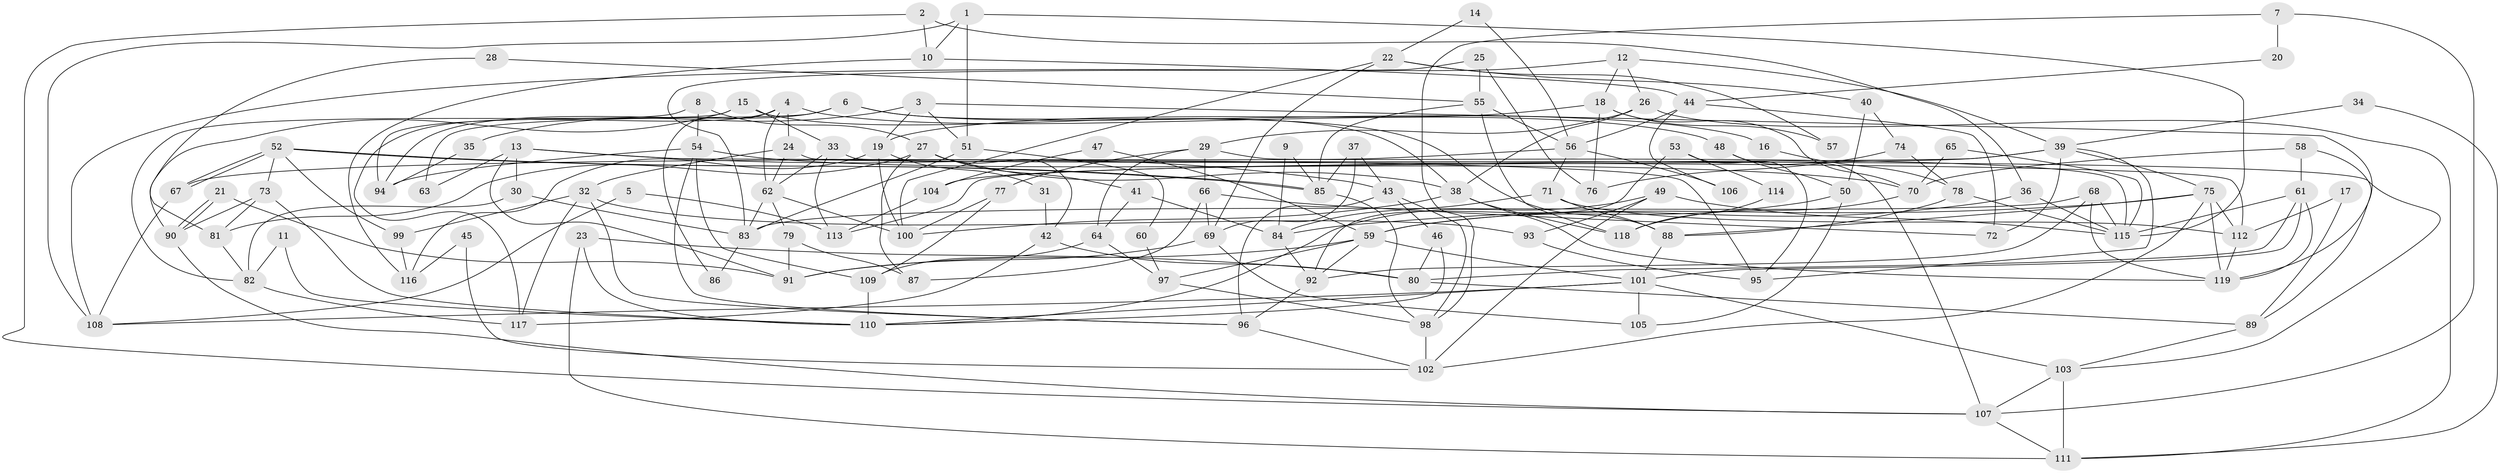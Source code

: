 // Generated by graph-tools (version 1.1) at 2025/14/03/09/25 04:14:49]
// undirected, 119 vertices, 238 edges
graph export_dot {
graph [start="1"]
  node [color=gray90,style=filled];
  1;
  2;
  3;
  4;
  5;
  6;
  7;
  8;
  9;
  10;
  11;
  12;
  13;
  14;
  15;
  16;
  17;
  18;
  19;
  20;
  21;
  22;
  23;
  24;
  25;
  26;
  27;
  28;
  29;
  30;
  31;
  32;
  33;
  34;
  35;
  36;
  37;
  38;
  39;
  40;
  41;
  42;
  43;
  44;
  45;
  46;
  47;
  48;
  49;
  50;
  51;
  52;
  53;
  54;
  55;
  56;
  57;
  58;
  59;
  60;
  61;
  62;
  63;
  64;
  65;
  66;
  67;
  68;
  69;
  70;
  71;
  72;
  73;
  74;
  75;
  76;
  77;
  78;
  79;
  80;
  81;
  82;
  83;
  84;
  85;
  86;
  87;
  88;
  89;
  90;
  91;
  92;
  93;
  94;
  95;
  96;
  97;
  98;
  99;
  100;
  101;
  102;
  103;
  104;
  105;
  106;
  107;
  108;
  109;
  110;
  111;
  112;
  113;
  114;
  115;
  116;
  117;
  118;
  119;
  1 -- 10;
  1 -- 108;
  1 -- 51;
  1 -- 115;
  2 -- 36;
  2 -- 107;
  2 -- 10;
  3 -- 119;
  3 -- 51;
  3 -- 19;
  3 -- 35;
  4 -- 24;
  4 -- 62;
  4 -- 48;
  4 -- 86;
  4 -- 117;
  5 -- 113;
  5 -- 108;
  6 -- 88;
  6 -- 94;
  6 -- 16;
  6 -- 63;
  7 -- 107;
  7 -- 98;
  7 -- 20;
  8 -- 27;
  8 -- 54;
  8 -- 82;
  9 -- 85;
  9 -- 84;
  10 -- 116;
  10 -- 44;
  11 -- 82;
  11 -- 110;
  12 -- 108;
  12 -- 26;
  12 -- 18;
  12 -- 39;
  13 -- 95;
  13 -- 91;
  13 -- 30;
  13 -- 43;
  13 -- 63;
  14 -- 22;
  14 -- 56;
  15 -- 90;
  15 -- 38;
  15 -- 33;
  15 -- 94;
  16 -- 78;
  17 -- 112;
  17 -- 89;
  18 -- 70;
  18 -- 19;
  18 -- 57;
  18 -- 76;
  19 -- 31;
  19 -- 100;
  19 -- 116;
  20 -- 44;
  21 -- 90;
  21 -- 90;
  21 -- 91;
  22 -- 100;
  22 -- 69;
  22 -- 40;
  22 -- 57;
  23 -- 110;
  23 -- 80;
  23 -- 111;
  24 -- 32;
  24 -- 103;
  24 -- 62;
  25 -- 55;
  25 -- 83;
  25 -- 76;
  26 -- 29;
  26 -- 111;
  26 -- 38;
  27 -- 38;
  27 -- 81;
  27 -- 41;
  27 -- 42;
  27 -- 87;
  28 -- 55;
  28 -- 81;
  29 -- 66;
  29 -- 115;
  29 -- 64;
  29 -- 77;
  30 -- 83;
  30 -- 82;
  31 -- 42;
  32 -- 117;
  32 -- 96;
  32 -- 93;
  32 -- 99;
  33 -- 62;
  33 -- 112;
  33 -- 113;
  34 -- 111;
  34 -- 39;
  35 -- 94;
  36 -- 115;
  36 -- 59;
  37 -- 69;
  37 -- 85;
  37 -- 43;
  38 -- 119;
  38 -- 100;
  38 -- 118;
  39 -- 75;
  39 -- 72;
  39 -- 95;
  39 -- 104;
  39 -- 113;
  40 -- 50;
  40 -- 74;
  41 -- 64;
  41 -- 84;
  42 -- 117;
  42 -- 80;
  43 -- 46;
  43 -- 96;
  43 -- 98;
  44 -- 56;
  44 -- 72;
  44 -- 106;
  45 -- 116;
  45 -- 102;
  46 -- 80;
  46 -- 110;
  47 -- 59;
  47 -- 104;
  48 -- 107;
  48 -- 50;
  49 -- 110;
  49 -- 102;
  49 -- 93;
  49 -- 115;
  50 -- 59;
  50 -- 105;
  51 -- 83;
  51 -- 60;
  52 -- 85;
  52 -- 85;
  52 -- 67;
  52 -- 67;
  52 -- 73;
  52 -- 99;
  53 -- 92;
  53 -- 95;
  53 -- 114;
  54 -- 109;
  54 -- 96;
  54 -- 70;
  54 -- 94;
  55 -- 118;
  55 -- 85;
  55 -- 56;
  56 -- 71;
  56 -- 67;
  56 -- 106;
  58 -- 89;
  58 -- 61;
  58 -- 70;
  59 -- 92;
  59 -- 101;
  59 -- 91;
  59 -- 97;
  60 -- 97;
  61 -- 119;
  61 -- 115;
  61 -- 80;
  61 -- 101;
  62 -- 100;
  62 -- 79;
  62 -- 83;
  64 -- 109;
  64 -- 97;
  65 -- 70;
  65 -- 115;
  66 -- 72;
  66 -- 87;
  66 -- 69;
  67 -- 108;
  68 -- 92;
  68 -- 115;
  68 -- 83;
  68 -- 119;
  69 -- 105;
  69 -- 91;
  70 -- 118;
  71 -- 112;
  71 -- 84;
  71 -- 88;
  73 -- 110;
  73 -- 81;
  73 -- 90;
  74 -- 76;
  74 -- 78;
  75 -- 88;
  75 -- 112;
  75 -- 84;
  75 -- 102;
  75 -- 119;
  77 -- 100;
  77 -- 109;
  78 -- 115;
  78 -- 88;
  79 -- 91;
  79 -- 87;
  80 -- 89;
  81 -- 82;
  82 -- 117;
  83 -- 86;
  84 -- 92;
  85 -- 98;
  88 -- 101;
  89 -- 103;
  90 -- 107;
  92 -- 96;
  93 -- 95;
  96 -- 102;
  97 -- 98;
  98 -- 102;
  99 -- 116;
  101 -- 103;
  101 -- 105;
  101 -- 108;
  101 -- 110;
  103 -- 111;
  103 -- 107;
  104 -- 113;
  107 -- 111;
  109 -- 110;
  112 -- 119;
  114 -- 118;
}
